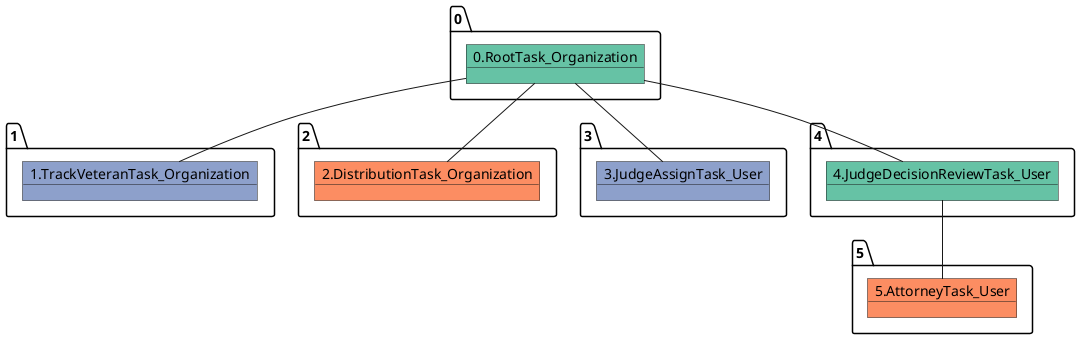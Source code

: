@startuml
object 0.RootTask_Organization #66c2a5
object 1.TrackVeteranTask_Organization #8da0cb
object 2.DistributionTask_Organization #fc8d62
object 3.JudgeAssignTask_User #8da0cb
object 4.JudgeDecisionReviewTask_User #66c2a5
object 5.AttorneyTask_User #fc8d62
0.RootTask_Organization -- 1.TrackVeteranTask_Organization
0.RootTask_Organization -- 2.DistributionTask_Organization
0.RootTask_Organization -- 3.JudgeAssignTask_User
0.RootTask_Organization -- 4.JudgeDecisionReviewTask_User
4.JudgeDecisionReviewTask_User -- 5.AttorneyTask_User
@enduml
